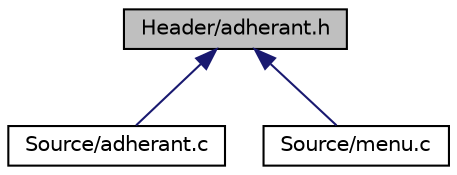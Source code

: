 digraph "Header/adherant.h"
{
  edge [fontname="Helvetica",fontsize="10",labelfontname="Helvetica",labelfontsize="10"];
  node [fontname="Helvetica",fontsize="10",shape=record];
  Node1 [label="Header/adherant.h",height=0.2,width=0.4,color="black", fillcolor="grey75", style="filled", fontcolor="black"];
  Node1 -> Node2 [dir="back",color="midnightblue",fontsize="10",style="solid",fontname="Helvetica"];
  Node2 [label="Source/adherant.c",height=0.2,width=0.4,color="black", fillcolor="white", style="filled",URL="$adherant_8c.html"];
  Node1 -> Node3 [dir="back",color="midnightblue",fontsize="10",style="solid",fontname="Helvetica"];
  Node3 [label="Source/menu.c",height=0.2,width=0.4,color="black", fillcolor="white", style="filled",URL="$menu_8c.html"];
}

